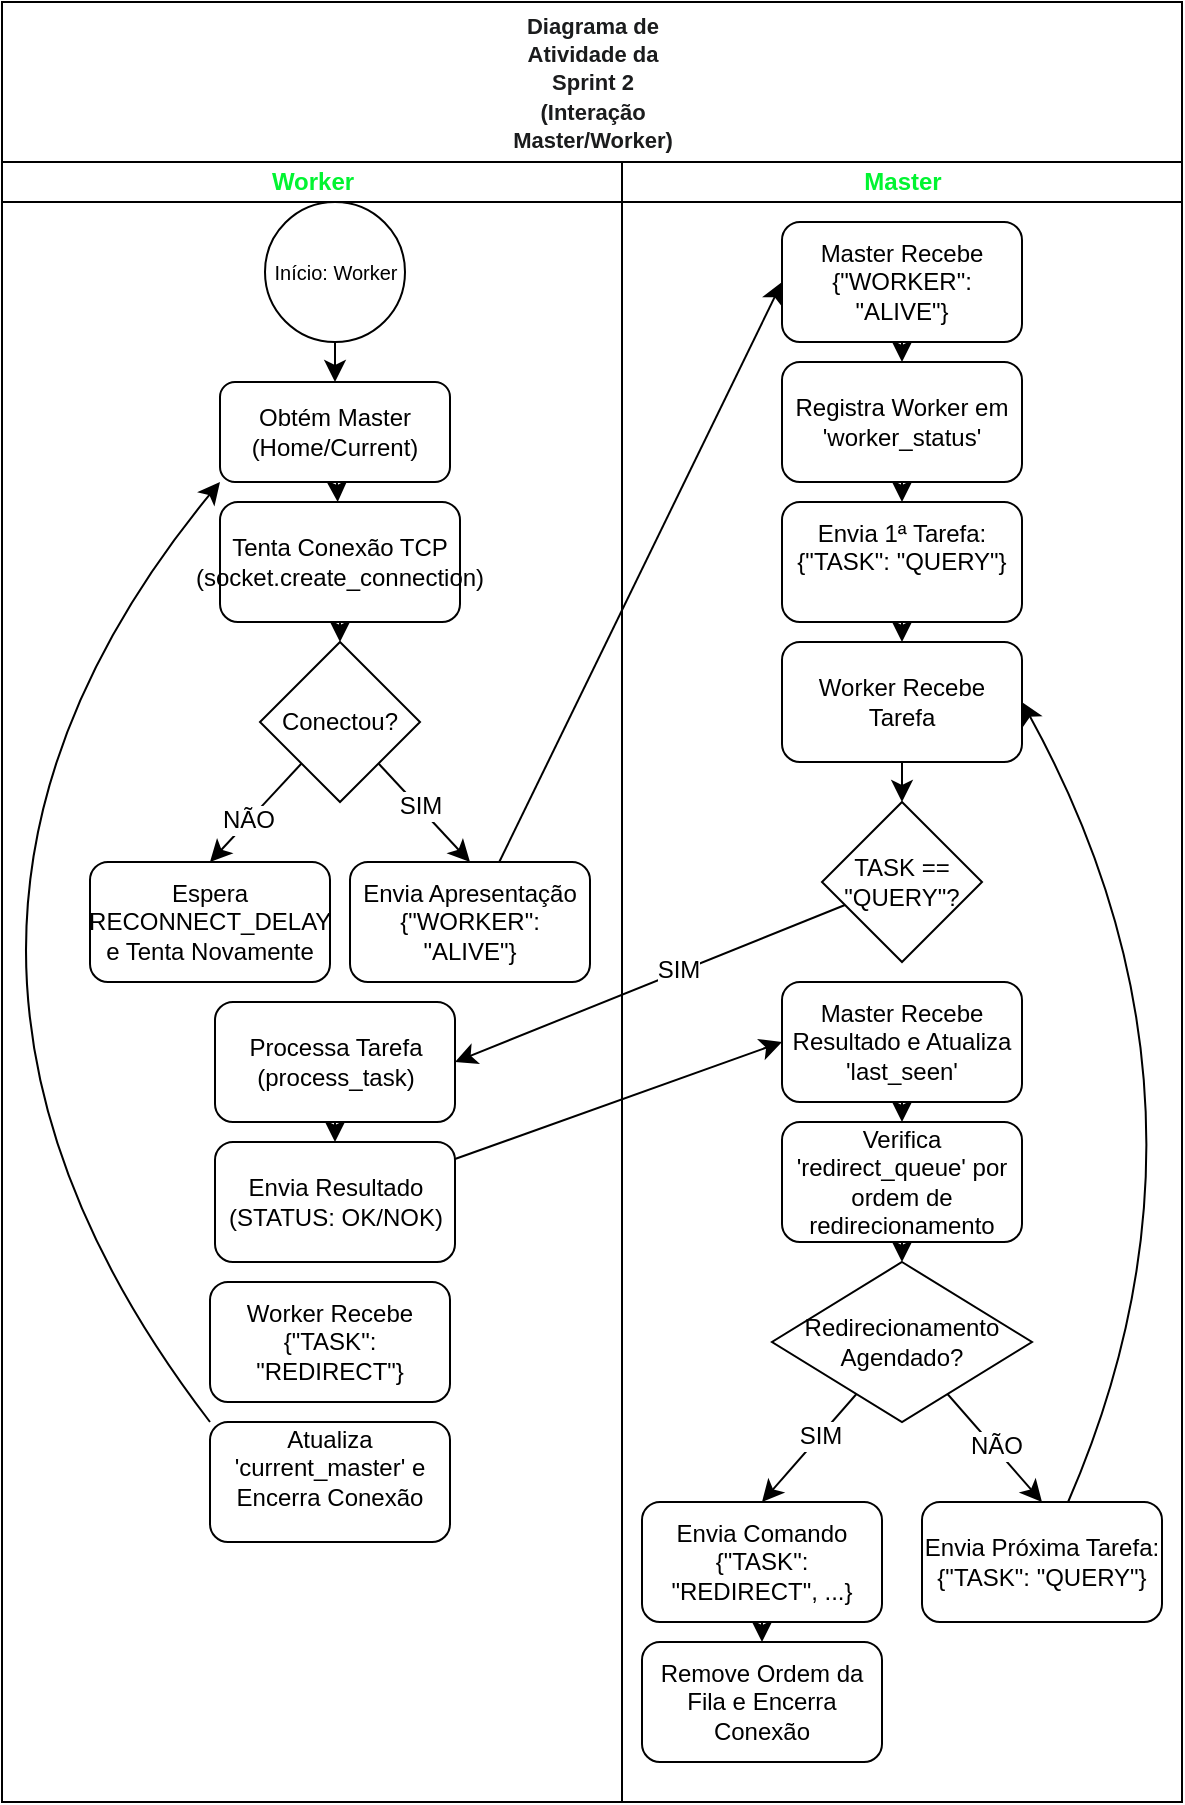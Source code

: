 <mxfile version="28.2.7">
  <diagram name="Página-1" id="DkIzLOAUKAePPZX2fdhb">
    <mxGraphModel dx="1668" dy="2155" grid="1" gridSize="10" guides="1" tooltips="1" connect="1" arrows="1" fold="1" page="1" pageScale="1" pageWidth="827" pageHeight="1169" math="0" shadow="0">
      <root>
        <mxCell id="0" />
        <mxCell id="1" parent="0" />
        <mxCell id="N4B7eghxR8Ot4XVqMV-S-2" value="&lt;div style=&quot;&quot;&gt;&lt;span id=&quot;docs-internal-guid-fba5bfa9-7fff-8d6d-b3f3-67d93a1ee520&quot; style=&quot;&quot;&gt;&lt;span style=&quot;background-color: transparent; font-variant-numeric: normal; font-variant-east-asian: normal; font-variant-alternates: normal; font-variant-position: normal; font-variant-emoji: normal; vertical-align: baseline; white-space: pre-wrap;&quot;&gt;&lt;font face=&quot;Helvetica&quot; style=&quot;color: light-dark(rgb(27, 28, 29), rgb(255, 0, 0)); font-size: 11px;&quot;&gt;Diagrama de Atividade da Sprint 2 (Interação Master/Worker)&lt;/font&gt;&lt;/span&gt;&lt;/span&gt;&lt;/div&gt;" style="swimlane;childLayout=stackLayout;resizeParent=1;resizeParentMax=0;startSize=80;html=1;strokeColor=default;align=center;verticalAlign=middle;fontFamily=Helvetica;fontSize=12;fontColor=default;fontStyle=1;fillColor=default;" parent="1" vertex="1">
          <mxGeometry x="120" y="-240" width="590" height="900" as="geometry">
            <mxRectangle x="120" y="-240" width="440" height="30" as="alternateBounds" />
          </mxGeometry>
        </mxCell>
        <mxCell id="N4B7eghxR8Ot4XVqMV-S-3" value="&lt;font style=&quot;color: light-dark(rgb(1, 244, 49), rgb(0, 255, 0));&quot;&gt;Worker &lt;/font&gt;" style="swimlane;startSize=20;html=1;strokeColor=default;align=center;verticalAlign=middle;fontFamily=Helvetica;fontSize=12;fontColor=default;fontStyle=1;fillColor=default;" parent="N4B7eghxR8Ot4XVqMV-S-2" vertex="1">
          <mxGeometry y="80" width="310" height="820" as="geometry" />
        </mxCell>
        <mxCell id="B70QrysTqTV6Nruh_P4p-25" style="edgeStyle=none;curved=1;rounded=0;orthogonalLoop=1;jettySize=auto;html=1;exitX=0.5;exitY=1;exitDx=0;exitDy=0;entryX=0.5;entryY=0;entryDx=0;entryDy=0;fontSize=12;startSize=8;endSize=8;" edge="1" parent="N4B7eghxR8Ot4XVqMV-S-3" target="B70QrysTqTV6Nruh_P4p-2">
          <mxGeometry relative="1" as="geometry">
            <mxPoint x="166.5" y="90" as="sourcePoint" />
          </mxGeometry>
        </mxCell>
        <mxCell id="B70QrysTqTV6Nruh_P4p-1" value="&lt;font style=&quot;font-size: 10px;&quot;&gt;Início: Worker&lt;/font&gt;" style="ellipse;whiteSpace=wrap;html=1;aspect=fixed;" vertex="1" parent="N4B7eghxR8Ot4XVqMV-S-3">
          <mxGeometry x="131.5" y="20" width="70" height="70" as="geometry" />
        </mxCell>
        <mxCell id="B70QrysTqTV6Nruh_P4p-26" style="edgeStyle=none;curved=1;rounded=0;orthogonalLoop=1;jettySize=auto;html=1;fontSize=12;startSize=8;endSize=8;" edge="1" parent="N4B7eghxR8Ot4XVqMV-S-3" source="B70QrysTqTV6Nruh_P4p-2" target="B70QrysTqTV6Nruh_P4p-3">
          <mxGeometry relative="1" as="geometry" />
        </mxCell>
        <mxCell id="B70QrysTqTV6Nruh_P4p-2" value="Obtém Master (Home/Current)" style="rounded=1;whiteSpace=wrap;html=1;" vertex="1" parent="N4B7eghxR8Ot4XVqMV-S-3">
          <mxGeometry x="109" y="110" width="115" height="50" as="geometry" />
        </mxCell>
        <mxCell id="B70QrysTqTV6Nruh_P4p-27" style="edgeStyle=none;curved=1;rounded=0;orthogonalLoop=1;jettySize=auto;html=1;fontSize=12;startSize=8;endSize=8;" edge="1" parent="N4B7eghxR8Ot4XVqMV-S-3" source="B70QrysTqTV6Nruh_P4p-3" target="B70QrysTqTV6Nruh_P4p-4">
          <mxGeometry relative="1" as="geometry" />
        </mxCell>
        <mxCell id="B70QrysTqTV6Nruh_P4p-3" value="Tenta Conexão TCP (socket.create_connection)" style="rounded=1;whiteSpace=wrap;html=1;" vertex="1" parent="N4B7eghxR8Ot4XVqMV-S-3">
          <mxGeometry x="109" y="170" width="120" height="60" as="geometry" />
        </mxCell>
        <mxCell id="B70QrysTqTV6Nruh_P4p-6" style="edgeStyle=none;curved=1;rounded=0;orthogonalLoop=1;jettySize=auto;html=1;fontSize=12;startSize=8;endSize=8;entryX=0.5;entryY=0;entryDx=0;entryDy=0;" edge="1" parent="N4B7eghxR8Ot4XVqMV-S-3" source="B70QrysTqTV6Nruh_P4p-4" target="B70QrysTqTV6Nruh_P4p-11">
          <mxGeometry relative="1" as="geometry">
            <mxPoint x="104" y="370" as="targetPoint" />
          </mxGeometry>
        </mxCell>
        <mxCell id="B70QrysTqTV6Nruh_P4p-7" value="SIM" style="edgeLabel;html=1;align=center;verticalAlign=middle;resizable=0;points=[];fontSize=12;" vertex="1" connectable="0" parent="B70QrysTqTV6Nruh_P4p-6">
          <mxGeometry x="-0.122" y="1" relative="1" as="geometry">
            <mxPoint as="offset" />
          </mxGeometry>
        </mxCell>
        <mxCell id="B70QrysTqTV6Nruh_P4p-8" style="edgeStyle=none;curved=1;rounded=0;orthogonalLoop=1;jettySize=auto;html=1;fontSize=12;startSize=8;endSize=8;entryX=0.5;entryY=0;entryDx=0;entryDy=0;" edge="1" parent="N4B7eghxR8Ot4XVqMV-S-3" source="B70QrysTqTV6Nruh_P4p-4" target="B70QrysTqTV6Nruh_P4p-10">
          <mxGeometry relative="1" as="geometry">
            <mxPoint x="244" y="370" as="targetPoint" />
          </mxGeometry>
        </mxCell>
        <mxCell id="B70QrysTqTV6Nruh_P4p-9" value="NÃO" style="edgeLabel;html=1;align=center;verticalAlign=middle;resizable=0;points=[];fontSize=12;" vertex="1" connectable="0" parent="B70QrysTqTV6Nruh_P4p-8">
          <mxGeometry x="0.172" y="-1" relative="1" as="geometry">
            <mxPoint x="1" as="offset" />
          </mxGeometry>
        </mxCell>
        <mxCell id="B70QrysTqTV6Nruh_P4p-4" value="Conectou?" style="rhombus;whiteSpace=wrap;html=1;" vertex="1" parent="N4B7eghxR8Ot4XVqMV-S-3">
          <mxGeometry x="129" y="240" width="80" height="80" as="geometry" />
        </mxCell>
        <mxCell id="B70QrysTqTV6Nruh_P4p-10" value="Espera RECONNECT_DELAY e Tenta Novamente" style="rounded=1;whiteSpace=wrap;html=1;" vertex="1" parent="N4B7eghxR8Ot4XVqMV-S-3">
          <mxGeometry x="44" y="350" width="120" height="60" as="geometry" />
        </mxCell>
        <mxCell id="B70QrysTqTV6Nruh_P4p-11" value="Envia Apresentação {&quot;WORKER&quot;: &quot;ALIVE&quot;}" style="rounded=1;whiteSpace=wrap;html=1;" vertex="1" parent="N4B7eghxR8Ot4XVqMV-S-3">
          <mxGeometry x="174" y="350" width="120" height="60" as="geometry" />
        </mxCell>
        <mxCell id="B70QrysTqTV6Nruh_P4p-32" style="edgeStyle=none;curved=1;rounded=0;orthogonalLoop=1;jettySize=auto;html=1;fontSize=12;startSize=8;endSize=8;" edge="1" parent="N4B7eghxR8Ot4XVqMV-S-3" source="B70QrysTqTV6Nruh_P4p-19" target="B70QrysTqTV6Nruh_P4p-20">
          <mxGeometry relative="1" as="geometry" />
        </mxCell>
        <mxCell id="B70QrysTqTV6Nruh_P4p-19" value="Processa Tarefa (process_task)" style="rounded=1;whiteSpace=wrap;html=1;" vertex="1" parent="N4B7eghxR8Ot4XVqMV-S-3">
          <mxGeometry x="106.5" y="420" width="120" height="60" as="geometry" />
        </mxCell>
        <mxCell id="B70QrysTqTV6Nruh_P4p-20" value="Envia Resultado (STATUS: OK/NOK)" style="rounded=1;whiteSpace=wrap;html=1;" vertex="1" parent="N4B7eghxR8Ot4XVqMV-S-3">
          <mxGeometry x="106.5" y="490" width="120" height="60" as="geometry" />
        </mxCell>
        <mxCell id="B70QrysTqTV6Nruh_P4p-84" value="Worker Recebe {&quot;TASK&quot;: &quot;REDIRECT&quot;}" style="rounded=1;whiteSpace=wrap;html=1;" vertex="1" parent="N4B7eghxR8Ot4XVqMV-S-3">
          <mxGeometry x="104" y="560" width="120" height="60" as="geometry" />
        </mxCell>
        <mxCell id="B70QrysTqTV6Nruh_P4p-87" style="edgeStyle=none;curved=1;rounded=0;orthogonalLoop=1;jettySize=auto;html=1;fontSize=12;startSize=8;endSize=8;exitX=0;exitY=0;exitDx=0;exitDy=0;entryX=0;entryY=1;entryDx=0;entryDy=0;" edge="1" parent="N4B7eghxR8Ot4XVqMV-S-3" source="B70QrysTqTV6Nruh_P4p-85" target="B70QrysTqTV6Nruh_P4p-2">
          <mxGeometry relative="1" as="geometry">
            <Array as="points">
              <mxPoint x="-80" y="390" />
            </Array>
          </mxGeometry>
        </mxCell>
        <mxCell id="B70QrysTqTV6Nruh_P4p-85" value="&#xa;Atualiza &#39;current_master&#39; e Encerra Conexão&#xa;&#xa;" style="rounded=1;whiteSpace=wrap;html=1;" vertex="1" parent="N4B7eghxR8Ot4XVqMV-S-3">
          <mxGeometry x="104" y="630" width="120" height="60" as="geometry" />
        </mxCell>
        <mxCell id="N4B7eghxR8Ot4XVqMV-S-4" value="&lt;font style=&quot;color: light-dark(rgb(1, 244, 49), rgb(0, 255, 0));&quot;&gt;Master&lt;/font&gt;" style="swimlane;startSize=20;html=1;strokeColor=default;align=center;verticalAlign=middle;fontFamily=Helvetica;fontSize=12;fontColor=default;fontStyle=1;fillColor=default;" parent="N4B7eghxR8Ot4XVqMV-S-2" vertex="1">
          <mxGeometry x="310" y="80" width="280" height="820" as="geometry" />
        </mxCell>
        <mxCell id="B70QrysTqTV6Nruh_P4p-28" style="edgeStyle=none;curved=1;rounded=0;orthogonalLoop=1;jettySize=auto;html=1;exitX=0.5;exitY=1;exitDx=0;exitDy=0;entryX=0.5;entryY=0;entryDx=0;entryDy=0;fontSize=12;startSize=8;endSize=8;" edge="1" parent="N4B7eghxR8Ot4XVqMV-S-4" source="B70QrysTqTV6Nruh_P4p-12" target="B70QrysTqTV6Nruh_P4p-13">
          <mxGeometry relative="1" as="geometry" />
        </mxCell>
        <mxCell id="B70QrysTqTV6Nruh_P4p-12" value="Master Recebe {&quot;WORKER&quot;: &quot;ALIVE&quot;}" style="rounded=1;whiteSpace=wrap;html=1;" vertex="1" parent="N4B7eghxR8Ot4XVqMV-S-4">
          <mxGeometry x="80" y="30" width="120" height="60" as="geometry" />
        </mxCell>
        <mxCell id="B70QrysTqTV6Nruh_P4p-29" style="edgeStyle=none;curved=1;rounded=0;orthogonalLoop=1;jettySize=auto;html=1;fontSize=12;startSize=8;endSize=8;" edge="1" parent="N4B7eghxR8Ot4XVqMV-S-4" source="B70QrysTqTV6Nruh_P4p-13" target="B70QrysTqTV6Nruh_P4p-14">
          <mxGeometry relative="1" as="geometry" />
        </mxCell>
        <mxCell id="B70QrysTqTV6Nruh_P4p-13" value="Registra Worker em &#39;worker_status&#39;" style="rounded=1;whiteSpace=wrap;html=1;" vertex="1" parent="N4B7eghxR8Ot4XVqMV-S-4">
          <mxGeometry x="80" y="100" width="120" height="60" as="geometry" />
        </mxCell>
        <mxCell id="B70QrysTqTV6Nruh_P4p-30" style="edgeStyle=none;curved=1;rounded=0;orthogonalLoop=1;jettySize=auto;html=1;fontSize=12;startSize=8;endSize=8;" edge="1" parent="N4B7eghxR8Ot4XVqMV-S-4" source="B70QrysTqTV6Nruh_P4p-14" target="B70QrysTqTV6Nruh_P4p-17">
          <mxGeometry relative="1" as="geometry" />
        </mxCell>
        <mxCell id="B70QrysTqTV6Nruh_P4p-14" value="&#xa;Envia 1ª Tarefa: {&quot;TASK&quot;: &quot;QUERY&quot;}&#xa;&#xa;" style="rounded=1;whiteSpace=wrap;html=1;" vertex="1" parent="N4B7eghxR8Ot4XVqMV-S-4">
          <mxGeometry x="80" y="170" width="120" height="60" as="geometry" />
        </mxCell>
        <mxCell id="B70QrysTqTV6Nruh_P4p-31" style="edgeStyle=none;curved=1;rounded=0;orthogonalLoop=1;jettySize=auto;html=1;fontSize=12;startSize=8;endSize=8;" edge="1" parent="N4B7eghxR8Ot4XVqMV-S-4" source="B70QrysTqTV6Nruh_P4p-17" target="B70QrysTqTV6Nruh_P4p-18">
          <mxGeometry relative="1" as="geometry" />
        </mxCell>
        <mxCell id="B70QrysTqTV6Nruh_P4p-17" value="Worker Recebe Tarefa" style="rounded=1;whiteSpace=wrap;html=1;" vertex="1" parent="N4B7eghxR8Ot4XVqMV-S-4">
          <mxGeometry x="80" y="240" width="120" height="60" as="geometry" />
        </mxCell>
        <mxCell id="B70QrysTqTV6Nruh_P4p-18" value="TASK == &quot;QUERY&quot;?" style="rhombus;whiteSpace=wrap;html=1;" vertex="1" parent="N4B7eghxR8Ot4XVqMV-S-4">
          <mxGeometry x="100" y="320" width="80" height="80" as="geometry" />
        </mxCell>
        <mxCell id="B70QrysTqTV6Nruh_P4p-75" style="edgeStyle=none;curved=1;rounded=0;orthogonalLoop=1;jettySize=auto;html=1;fontSize=12;startSize=8;endSize=8;" edge="1" parent="N4B7eghxR8Ot4XVqMV-S-4" source="B70QrysTqTV6Nruh_P4p-24" target="B70QrysTqTV6Nruh_P4p-35">
          <mxGeometry relative="1" as="geometry" />
        </mxCell>
        <mxCell id="B70QrysTqTV6Nruh_P4p-24" value="Master Recebe Resultado e Atualiza &#39;last_seen&#39;" style="rounded=1;whiteSpace=wrap;html=1;" vertex="1" parent="N4B7eghxR8Ot4XVqMV-S-4">
          <mxGeometry x="80" y="410" width="120" height="60" as="geometry" />
        </mxCell>
        <mxCell id="B70QrysTqTV6Nruh_P4p-76" style="edgeStyle=none;curved=1;rounded=0;orthogonalLoop=1;jettySize=auto;html=1;fontSize=12;startSize=8;endSize=8;" edge="1" parent="N4B7eghxR8Ot4XVqMV-S-4" source="B70QrysTqTV6Nruh_P4p-35" target="B70QrysTqTV6Nruh_P4p-36">
          <mxGeometry relative="1" as="geometry" />
        </mxCell>
        <mxCell id="B70QrysTqTV6Nruh_P4p-35" value="Verifica &#39;redirect_queue&#39; por ordem de redirecionamento" style="rounded=1;whiteSpace=wrap;html=1;" vertex="1" parent="N4B7eghxR8Ot4XVqMV-S-4">
          <mxGeometry x="80" y="480" width="120" height="60" as="geometry" />
        </mxCell>
        <mxCell id="B70QrysTqTV6Nruh_P4p-77" style="edgeStyle=none;curved=1;rounded=0;orthogonalLoop=1;jettySize=auto;html=1;entryX=0.5;entryY=0;entryDx=0;entryDy=0;fontSize=12;startSize=8;endSize=8;" edge="1" parent="N4B7eghxR8Ot4XVqMV-S-4" source="B70QrysTqTV6Nruh_P4p-36" target="B70QrysTqTV6Nruh_P4p-74">
          <mxGeometry relative="1" as="geometry" />
        </mxCell>
        <mxCell id="B70QrysTqTV6Nruh_P4p-78" value="NÃO" style="edgeLabel;html=1;align=center;verticalAlign=middle;resizable=0;points=[];fontSize=12;" vertex="1" connectable="0" parent="B70QrysTqTV6Nruh_P4p-77">
          <mxGeometry x="-0.026" y="1" relative="1" as="geometry">
            <mxPoint as="offset" />
          </mxGeometry>
        </mxCell>
        <mxCell id="B70QrysTqTV6Nruh_P4p-80" style="edgeStyle=none;curved=1;rounded=0;orthogonalLoop=1;jettySize=auto;html=1;entryX=0.5;entryY=0;entryDx=0;entryDy=0;fontSize=12;startSize=8;endSize=8;" edge="1" parent="N4B7eghxR8Ot4XVqMV-S-4" source="B70QrysTqTV6Nruh_P4p-36" target="B70QrysTqTV6Nruh_P4p-37">
          <mxGeometry relative="1" as="geometry" />
        </mxCell>
        <mxCell id="B70QrysTqTV6Nruh_P4p-81" value="SIM" style="edgeLabel;html=1;align=center;verticalAlign=middle;resizable=0;points=[];fontSize=12;" vertex="1" connectable="0" parent="B70QrysTqTV6Nruh_P4p-80">
          <mxGeometry x="-0.225" relative="1" as="geometry">
            <mxPoint as="offset" />
          </mxGeometry>
        </mxCell>
        <mxCell id="B70QrysTqTV6Nruh_P4p-36" value="Redirecionamento Agendado?" style="rhombus;whiteSpace=wrap;html=1;" vertex="1" parent="N4B7eghxR8Ot4XVqMV-S-4">
          <mxGeometry x="75" y="550" width="130" height="80" as="geometry" />
        </mxCell>
        <mxCell id="B70QrysTqTV6Nruh_P4p-83" style="edgeStyle=none;curved=1;rounded=0;orthogonalLoop=1;jettySize=auto;html=1;fontSize=12;startSize=8;endSize=8;" edge="1" parent="N4B7eghxR8Ot4XVqMV-S-4" source="B70QrysTqTV6Nruh_P4p-37" target="B70QrysTqTV6Nruh_P4p-82">
          <mxGeometry relative="1" as="geometry" />
        </mxCell>
        <mxCell id="B70QrysTqTV6Nruh_P4p-37" value="Envia Comando {&quot;TASK&quot;: &quot;REDIRECT&quot;, ...}" style="rounded=1;whiteSpace=wrap;html=1;" vertex="1" parent="N4B7eghxR8Ot4XVqMV-S-4">
          <mxGeometry x="10" y="670" width="120" height="60" as="geometry" />
        </mxCell>
        <mxCell id="B70QrysTqTV6Nruh_P4p-79" style="edgeStyle=none;curved=1;rounded=0;orthogonalLoop=1;jettySize=auto;html=1;entryX=1;entryY=0.5;entryDx=0;entryDy=0;fontSize=12;startSize=8;endSize=8;" edge="1" parent="N4B7eghxR8Ot4XVqMV-S-4" source="B70QrysTqTV6Nruh_P4p-74" target="B70QrysTqTV6Nruh_P4p-17">
          <mxGeometry relative="1" as="geometry">
            <Array as="points">
              <mxPoint x="310" y="470" />
            </Array>
          </mxGeometry>
        </mxCell>
        <mxCell id="B70QrysTqTV6Nruh_P4p-74" value="Envia Próxima Tarefa: {&quot;TASK&quot;: &quot;QUERY&quot;}" style="rounded=1;whiteSpace=wrap;html=1;" vertex="1" parent="N4B7eghxR8Ot4XVqMV-S-4">
          <mxGeometry x="150" y="670" width="120" height="60" as="geometry" />
        </mxCell>
        <mxCell id="B70QrysTqTV6Nruh_P4p-82" value="Remove Ordem da Fila e Encerra Conexão" style="rounded=1;whiteSpace=wrap;html=1;" vertex="1" parent="N4B7eghxR8Ot4XVqMV-S-4">
          <mxGeometry x="10" y="740" width="120" height="60" as="geometry" />
        </mxCell>
        <mxCell id="B70QrysTqTV6Nruh_P4p-16" style="edgeStyle=none;curved=1;rounded=0;orthogonalLoop=1;jettySize=auto;html=1;entryX=0;entryY=0.5;entryDx=0;entryDy=0;fontSize=12;startSize=8;endSize=8;" edge="1" parent="N4B7eghxR8Ot4XVqMV-S-2" source="B70QrysTqTV6Nruh_P4p-11" target="B70QrysTqTV6Nruh_P4p-12">
          <mxGeometry relative="1" as="geometry" />
        </mxCell>
        <mxCell id="B70QrysTqTV6Nruh_P4p-22" style="edgeStyle=none;curved=1;rounded=0;orthogonalLoop=1;jettySize=auto;html=1;entryX=1;entryY=0.5;entryDx=0;entryDy=0;fontSize=12;startSize=8;endSize=8;" edge="1" parent="N4B7eghxR8Ot4XVqMV-S-2" source="B70QrysTqTV6Nruh_P4p-18" target="B70QrysTqTV6Nruh_P4p-19">
          <mxGeometry relative="1" as="geometry" />
        </mxCell>
        <mxCell id="B70QrysTqTV6Nruh_P4p-23" value="SIM" style="edgeLabel;html=1;align=center;verticalAlign=middle;resizable=0;points=[];fontSize=12;" vertex="1" connectable="0" parent="B70QrysTqTV6Nruh_P4p-22">
          <mxGeometry x="-0.144" y="-1" relative="1" as="geometry">
            <mxPoint as="offset" />
          </mxGeometry>
        </mxCell>
        <mxCell id="B70QrysTqTV6Nruh_P4p-33" style="edgeStyle=none;curved=1;rounded=0;orthogonalLoop=1;jettySize=auto;html=1;entryX=0;entryY=0.5;entryDx=0;entryDy=0;fontSize=12;startSize=8;endSize=8;" edge="1" parent="N4B7eghxR8Ot4XVqMV-S-2" source="B70QrysTqTV6Nruh_P4p-20" target="B70QrysTqTV6Nruh_P4p-24">
          <mxGeometry relative="1" as="geometry" />
        </mxCell>
      </root>
    </mxGraphModel>
  </diagram>
</mxfile>
